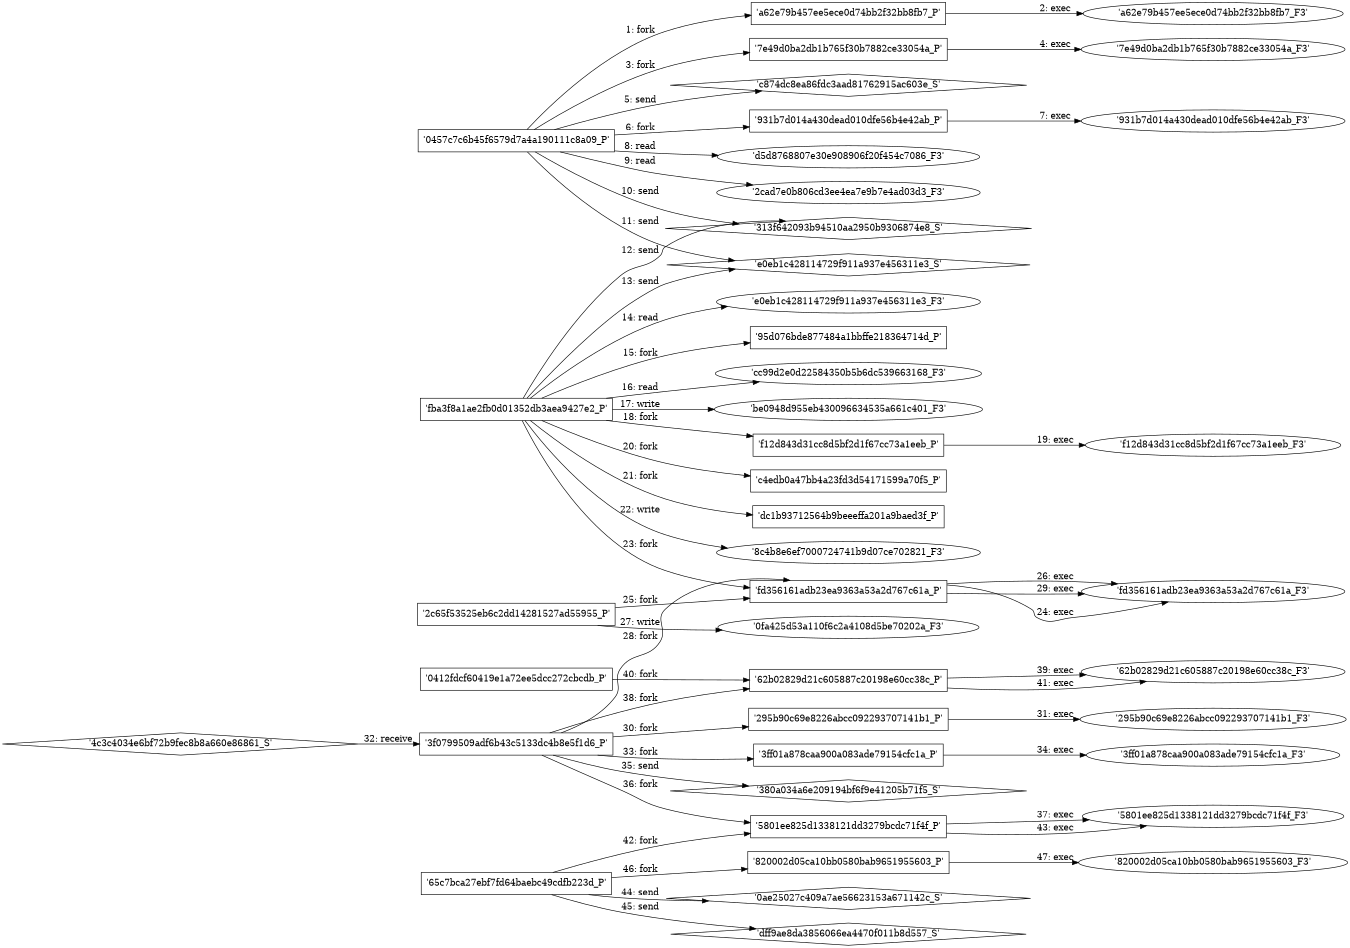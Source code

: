 digraph "D:\Learning\Paper\apt\基于CTI的攻击预警\Dataset\攻击图\ASGfromALLCTI\Ransomware on Steroids Cryptowall 2.0.dot" {
rankdir="LR"
size="9"
fixedsize="false"
splines="true"
nodesep=0.3
ranksep=0
fontsize=10
overlap="scalexy"
engine= "neato"
	"'0457c7c6b45f6579d7a4a190111c8a09_P'" [node_type=Process shape=box]
	"'a62e79b457ee5ece0d74bb2f32bb8fb7_P'" [node_type=Process shape=box]
	"'0457c7c6b45f6579d7a4a190111c8a09_P'" -> "'a62e79b457ee5ece0d74bb2f32bb8fb7_P'" [label="1: fork"]
	"'a62e79b457ee5ece0d74bb2f32bb8fb7_P'" [node_type=Process shape=box]
	"'a62e79b457ee5ece0d74bb2f32bb8fb7_F3'" [node_type=File shape=ellipse]
	"'a62e79b457ee5ece0d74bb2f32bb8fb7_P'" -> "'a62e79b457ee5ece0d74bb2f32bb8fb7_F3'" [label="2: exec"]
	"'0457c7c6b45f6579d7a4a190111c8a09_P'" [node_type=Process shape=box]
	"'7e49d0ba2db1b765f30b7882ce33054a_P'" [node_type=Process shape=box]
	"'0457c7c6b45f6579d7a4a190111c8a09_P'" -> "'7e49d0ba2db1b765f30b7882ce33054a_P'" [label="3: fork"]
	"'7e49d0ba2db1b765f30b7882ce33054a_P'" [node_type=Process shape=box]
	"'7e49d0ba2db1b765f30b7882ce33054a_F3'" [node_type=File shape=ellipse]
	"'7e49d0ba2db1b765f30b7882ce33054a_P'" -> "'7e49d0ba2db1b765f30b7882ce33054a_F3'" [label="4: exec"]
	"'c874dc8ea86fdc3aad81762915ac603e_S'" [node_type=Socket shape=diamond]
	"'0457c7c6b45f6579d7a4a190111c8a09_P'" [node_type=Process shape=box]
	"'0457c7c6b45f6579d7a4a190111c8a09_P'" -> "'c874dc8ea86fdc3aad81762915ac603e_S'" [label="5: send"]
	"'0457c7c6b45f6579d7a4a190111c8a09_P'" [node_type=Process shape=box]
	"'931b7d014a430dead010dfe56b4e42ab_P'" [node_type=Process shape=box]
	"'0457c7c6b45f6579d7a4a190111c8a09_P'" -> "'931b7d014a430dead010dfe56b4e42ab_P'" [label="6: fork"]
	"'931b7d014a430dead010dfe56b4e42ab_P'" [node_type=Process shape=box]
	"'931b7d014a430dead010dfe56b4e42ab_F3'" [node_type=File shape=ellipse]
	"'931b7d014a430dead010dfe56b4e42ab_P'" -> "'931b7d014a430dead010dfe56b4e42ab_F3'" [label="7: exec"]
	"'d5d8768807e30e908906f20f454c7086_F3'" [node_type=file shape=ellipse]
	"'0457c7c6b45f6579d7a4a190111c8a09_P'" [node_type=Process shape=box]
	"'0457c7c6b45f6579d7a4a190111c8a09_P'" -> "'d5d8768807e30e908906f20f454c7086_F3'" [label="8: read"]
	"'2cad7e0b806cd3ee4ea7e9b7e4ad03d3_F3'" [node_type=file shape=ellipse]
	"'0457c7c6b45f6579d7a4a190111c8a09_P'" [node_type=Process shape=box]
	"'0457c7c6b45f6579d7a4a190111c8a09_P'" -> "'2cad7e0b806cd3ee4ea7e9b7e4ad03d3_F3'" [label="9: read"]
	"'313f642093b94510aa2950b9306874e8_S'" [node_type=Socket shape=diamond]
	"'0457c7c6b45f6579d7a4a190111c8a09_P'" [node_type=Process shape=box]
	"'0457c7c6b45f6579d7a4a190111c8a09_P'" -> "'313f642093b94510aa2950b9306874e8_S'" [label="10: send"]
	"'e0eb1c428114729f911a937e456311e3_S'" [node_type=Socket shape=diamond]
	"'0457c7c6b45f6579d7a4a190111c8a09_P'" [node_type=Process shape=box]
	"'0457c7c6b45f6579d7a4a190111c8a09_P'" -> "'e0eb1c428114729f911a937e456311e3_S'" [label="11: send"]
	"'313f642093b94510aa2950b9306874e8_S'" [node_type=Socket shape=diamond]
	"'fba3f8a1ae2fb0d01352db3aea9427e2_P'" [node_type=Process shape=box]
	"'fba3f8a1ae2fb0d01352db3aea9427e2_P'" -> "'313f642093b94510aa2950b9306874e8_S'" [label="12: send"]
	"'e0eb1c428114729f911a937e456311e3_S'" [node_type=Socket shape=diamond]
	"'fba3f8a1ae2fb0d01352db3aea9427e2_P'" [node_type=Process shape=box]
	"'fba3f8a1ae2fb0d01352db3aea9427e2_P'" -> "'e0eb1c428114729f911a937e456311e3_S'" [label="13: send"]
	"'e0eb1c428114729f911a937e456311e3_F3'" [node_type=file shape=ellipse]
	"'fba3f8a1ae2fb0d01352db3aea9427e2_P'" [node_type=Process shape=box]
	"'fba3f8a1ae2fb0d01352db3aea9427e2_P'" -> "'e0eb1c428114729f911a937e456311e3_F3'" [label="14: read"]
	"'fba3f8a1ae2fb0d01352db3aea9427e2_P'" [node_type=Process shape=box]
	"'95d076bde877484a1bbffe218364714d_P'" [node_type=Process shape=box]
	"'fba3f8a1ae2fb0d01352db3aea9427e2_P'" -> "'95d076bde877484a1bbffe218364714d_P'" [label="15: fork"]
	"'cc99d2e0d22584350b5b6dc539663168_F3'" [node_type=file shape=ellipse]
	"'fba3f8a1ae2fb0d01352db3aea9427e2_P'" [node_type=Process shape=box]
	"'fba3f8a1ae2fb0d01352db3aea9427e2_P'" -> "'cc99d2e0d22584350b5b6dc539663168_F3'" [label="16: read"]
	"'be0948d955eb430096634535a661c401_F3'" [node_type=file shape=ellipse]
	"'fba3f8a1ae2fb0d01352db3aea9427e2_P'" [node_type=Process shape=box]
	"'fba3f8a1ae2fb0d01352db3aea9427e2_P'" -> "'be0948d955eb430096634535a661c401_F3'" [label="17: write"]
	"'fba3f8a1ae2fb0d01352db3aea9427e2_P'" [node_type=Process shape=box]
	"'f12d843d31cc8d5bf2d1f67cc73a1eeb_P'" [node_type=Process shape=box]
	"'fba3f8a1ae2fb0d01352db3aea9427e2_P'" -> "'f12d843d31cc8d5bf2d1f67cc73a1eeb_P'" [label="18: fork"]
	"'f12d843d31cc8d5bf2d1f67cc73a1eeb_P'" [node_type=Process shape=box]
	"'f12d843d31cc8d5bf2d1f67cc73a1eeb_F3'" [node_type=File shape=ellipse]
	"'f12d843d31cc8d5bf2d1f67cc73a1eeb_P'" -> "'f12d843d31cc8d5bf2d1f67cc73a1eeb_F3'" [label="19: exec"]
	"'fba3f8a1ae2fb0d01352db3aea9427e2_P'" [node_type=Process shape=box]
	"'c4edb0a47bb4a23fd3d54171599a70f5_P'" [node_type=Process shape=box]
	"'fba3f8a1ae2fb0d01352db3aea9427e2_P'" -> "'c4edb0a47bb4a23fd3d54171599a70f5_P'" [label="20: fork"]
	"'fba3f8a1ae2fb0d01352db3aea9427e2_P'" [node_type=Process shape=box]
	"'dc1b93712564b9beeeffa201a9baed3f_P'" [node_type=Process shape=box]
	"'fba3f8a1ae2fb0d01352db3aea9427e2_P'" -> "'dc1b93712564b9beeeffa201a9baed3f_P'" [label="21: fork"]
	"'8c4b8e6ef7000724741b9d07ce702821_F3'" [node_type=file shape=ellipse]
	"'fba3f8a1ae2fb0d01352db3aea9427e2_P'" [node_type=Process shape=box]
	"'fba3f8a1ae2fb0d01352db3aea9427e2_P'" -> "'8c4b8e6ef7000724741b9d07ce702821_F3'" [label="22: write"]
	"'fba3f8a1ae2fb0d01352db3aea9427e2_P'" [node_type=Process shape=box]
	"'fd356161adb23ea9363a53a2d767c61a_P'" [node_type=Process shape=box]
	"'fba3f8a1ae2fb0d01352db3aea9427e2_P'" -> "'fd356161adb23ea9363a53a2d767c61a_P'" [label="23: fork"]
	"'fd356161adb23ea9363a53a2d767c61a_P'" [node_type=Process shape=box]
	"'fd356161adb23ea9363a53a2d767c61a_F3'" [node_type=File shape=ellipse]
	"'fd356161adb23ea9363a53a2d767c61a_P'" -> "'fd356161adb23ea9363a53a2d767c61a_F3'" [label="24: exec"]
	"'2c65f53525eb6c2dd14281527ad55955_P'" [node_type=Process shape=box]
	"'fd356161adb23ea9363a53a2d767c61a_P'" [node_type=Process shape=box]
	"'2c65f53525eb6c2dd14281527ad55955_P'" -> "'fd356161adb23ea9363a53a2d767c61a_P'" [label="25: fork"]
	"'fd356161adb23ea9363a53a2d767c61a_P'" [node_type=Process shape=box]
	"'fd356161adb23ea9363a53a2d767c61a_F3'" [node_type=File shape=ellipse]
	"'fd356161adb23ea9363a53a2d767c61a_P'" -> "'fd356161adb23ea9363a53a2d767c61a_F3'" [label="26: exec"]
	"'0fa425d53a110f6c2a4108d5be70202a_F3'" [node_type=file shape=ellipse]
	"'2c65f53525eb6c2dd14281527ad55955_P'" [node_type=Process shape=box]
	"'2c65f53525eb6c2dd14281527ad55955_P'" -> "'0fa425d53a110f6c2a4108d5be70202a_F3'" [label="27: write"]
	"'3f0799509adf6b43c5133dc4b8e5f1d6_P'" [node_type=Process shape=box]
	"'fd356161adb23ea9363a53a2d767c61a_P'" [node_type=Process shape=box]
	"'3f0799509adf6b43c5133dc4b8e5f1d6_P'" -> "'fd356161adb23ea9363a53a2d767c61a_P'" [label="28: fork"]
	"'fd356161adb23ea9363a53a2d767c61a_P'" [node_type=Process shape=box]
	"'fd356161adb23ea9363a53a2d767c61a_F3'" [node_type=File shape=ellipse]
	"'fd356161adb23ea9363a53a2d767c61a_P'" -> "'fd356161adb23ea9363a53a2d767c61a_F3'" [label="29: exec"]
	"'3f0799509adf6b43c5133dc4b8e5f1d6_P'" [node_type=Process shape=box]
	"'295b90c69e8226abcc092293707141b1_P'" [node_type=Process shape=box]
	"'3f0799509adf6b43c5133dc4b8e5f1d6_P'" -> "'295b90c69e8226abcc092293707141b1_P'" [label="30: fork"]
	"'295b90c69e8226abcc092293707141b1_P'" [node_type=Process shape=box]
	"'295b90c69e8226abcc092293707141b1_F3'" [node_type=File shape=ellipse]
	"'295b90c69e8226abcc092293707141b1_P'" -> "'295b90c69e8226abcc092293707141b1_F3'" [label="31: exec"]
	"'3f0799509adf6b43c5133dc4b8e5f1d6_P'" [node_type=Process shape=box]
	"'4c3c4034e6bf72b9fec8b8a660e86861_S'" [node_type=Socket shape=diamond]
	"'4c3c4034e6bf72b9fec8b8a660e86861_S'" -> "'3f0799509adf6b43c5133dc4b8e5f1d6_P'" [label="32: receive"]
	"'3f0799509adf6b43c5133dc4b8e5f1d6_P'" [node_type=Process shape=box]
	"'3ff01a878caa900a083ade79154cfc1a_P'" [node_type=Process shape=box]
	"'3f0799509adf6b43c5133dc4b8e5f1d6_P'" -> "'3ff01a878caa900a083ade79154cfc1a_P'" [label="33: fork"]
	"'3ff01a878caa900a083ade79154cfc1a_P'" [node_type=Process shape=box]
	"'3ff01a878caa900a083ade79154cfc1a_F3'" [node_type=File shape=ellipse]
	"'3ff01a878caa900a083ade79154cfc1a_P'" -> "'3ff01a878caa900a083ade79154cfc1a_F3'" [label="34: exec"]
	"'380a034a6e209194bf6f9e41205b71f5_S'" [node_type=Socket shape=diamond]
	"'3f0799509adf6b43c5133dc4b8e5f1d6_P'" [node_type=Process shape=box]
	"'3f0799509adf6b43c5133dc4b8e5f1d6_P'" -> "'380a034a6e209194bf6f9e41205b71f5_S'" [label="35: send"]
	"'3f0799509adf6b43c5133dc4b8e5f1d6_P'" [node_type=Process shape=box]
	"'5801ee825d1338121dd3279bcdc71f4f_P'" [node_type=Process shape=box]
	"'3f0799509adf6b43c5133dc4b8e5f1d6_P'" -> "'5801ee825d1338121dd3279bcdc71f4f_P'" [label="36: fork"]
	"'5801ee825d1338121dd3279bcdc71f4f_P'" [node_type=Process shape=box]
	"'5801ee825d1338121dd3279bcdc71f4f_F3'" [node_type=File shape=ellipse]
	"'5801ee825d1338121dd3279bcdc71f4f_P'" -> "'5801ee825d1338121dd3279bcdc71f4f_F3'" [label="37: exec"]
	"'3f0799509adf6b43c5133dc4b8e5f1d6_P'" [node_type=Process shape=box]
	"'62b02829d21c605887c20198e60cc38c_P'" [node_type=Process shape=box]
	"'3f0799509adf6b43c5133dc4b8e5f1d6_P'" -> "'62b02829d21c605887c20198e60cc38c_P'" [label="38: fork"]
	"'62b02829d21c605887c20198e60cc38c_P'" [node_type=Process shape=box]
	"'62b02829d21c605887c20198e60cc38c_F3'" [node_type=File shape=ellipse]
	"'62b02829d21c605887c20198e60cc38c_P'" -> "'62b02829d21c605887c20198e60cc38c_F3'" [label="39: exec"]
	"'0412fdcf60419e1a72ee5dcc272cbcdb_P'" [node_type=Process shape=box]
	"'62b02829d21c605887c20198e60cc38c_P'" [node_type=Process shape=box]
	"'0412fdcf60419e1a72ee5dcc272cbcdb_P'" -> "'62b02829d21c605887c20198e60cc38c_P'" [label="40: fork"]
	"'62b02829d21c605887c20198e60cc38c_P'" [node_type=Process shape=box]
	"'62b02829d21c605887c20198e60cc38c_F3'" [node_type=File shape=ellipse]
	"'62b02829d21c605887c20198e60cc38c_P'" -> "'62b02829d21c605887c20198e60cc38c_F3'" [label="41: exec"]
	"'65c7bca27ebf7fd64baebc49cdfb223d_P'" [node_type=Process shape=box]
	"'5801ee825d1338121dd3279bcdc71f4f_P'" [node_type=Process shape=box]
	"'65c7bca27ebf7fd64baebc49cdfb223d_P'" -> "'5801ee825d1338121dd3279bcdc71f4f_P'" [label="42: fork"]
	"'5801ee825d1338121dd3279bcdc71f4f_P'" [node_type=Process shape=box]
	"'5801ee825d1338121dd3279bcdc71f4f_F3'" [node_type=File shape=ellipse]
	"'5801ee825d1338121dd3279bcdc71f4f_P'" -> "'5801ee825d1338121dd3279bcdc71f4f_F3'" [label="43: exec"]
	"'0ae25027c409a7ae56623153a671142c_S'" [node_type=Socket shape=diamond]
	"'65c7bca27ebf7fd64baebc49cdfb223d_P'" [node_type=Process shape=box]
	"'65c7bca27ebf7fd64baebc49cdfb223d_P'" -> "'0ae25027c409a7ae56623153a671142c_S'" [label="44: send"]
	"'dff9ae8da3856066ea4470f011b8d557_S'" [node_type=Socket shape=diamond]
	"'65c7bca27ebf7fd64baebc49cdfb223d_P'" [node_type=Process shape=box]
	"'65c7bca27ebf7fd64baebc49cdfb223d_P'" -> "'dff9ae8da3856066ea4470f011b8d557_S'" [label="45: send"]
	"'65c7bca27ebf7fd64baebc49cdfb223d_P'" [node_type=Process shape=box]
	"'820002d05ca10bb0580bab9651955603_P'" [node_type=Process shape=box]
	"'65c7bca27ebf7fd64baebc49cdfb223d_P'" -> "'820002d05ca10bb0580bab9651955603_P'" [label="46: fork"]
	"'820002d05ca10bb0580bab9651955603_P'" [node_type=Process shape=box]
	"'820002d05ca10bb0580bab9651955603_F3'" [node_type=File shape=ellipse]
	"'820002d05ca10bb0580bab9651955603_P'" -> "'820002d05ca10bb0580bab9651955603_F3'" [label="47: exec"]
}
